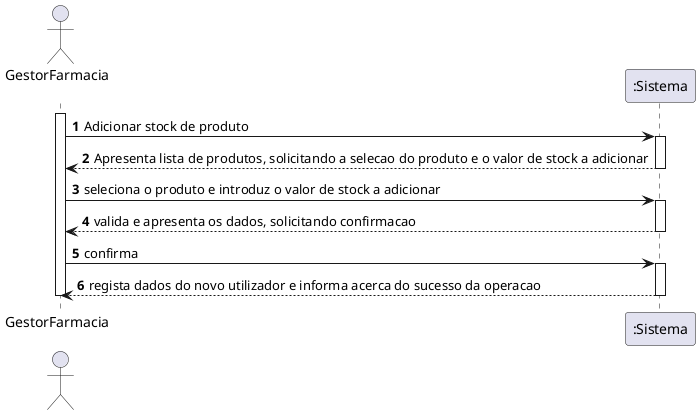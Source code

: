 @startuml
autonumber
actor "GestorFarmacia\n" as GES

activate GES
GES -> ":Sistema" : Adicionar stock de produto

activate ":Sistema"
":Sistema" --> GES : Apresenta lista de produtos, solicitando a selecao do produto e o valor de stock a adicionar
deactivate ":Sistema"
GES -> ":Sistema" : seleciona o produto e introduz o valor de stock a adicionar

activate ":Sistema"
":Sistema" --> GES : valida e apresenta os dados, solicitando confirmacao
deactivate ":Sistema"
GES -> ":Sistema" : confirma

activate ":Sistema"
":Sistema" --> GES: regista dados do novo utilizador e informa acerca do sucesso da operacao
deactivate ":Sistema"

deactivate GES
@enduml

